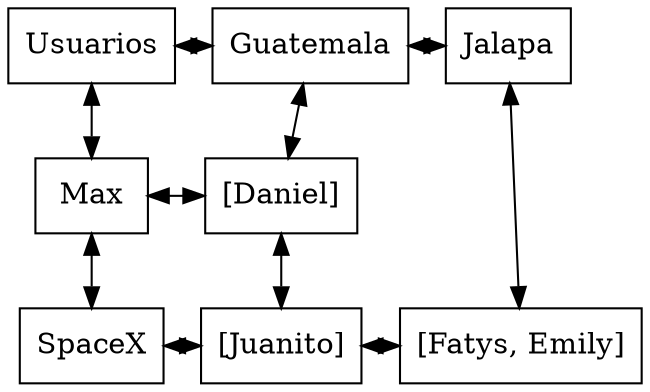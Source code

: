 digraph Matrix {
node[shape = "box"];
"Nodo__"[label = "Usuarios", group="root"];
"Nodo__" -> "Nodo__Guatemala" [dir=both];
"Nodo__" -> "Nodo_Max_" [dir=both];
"Nodo__Guatemala"[label = "Guatemala", group="column"]
"Nodo__Guatemala" -> "Nodo__Jalapa" [dir=both];
"Nodo__Guatemala" -> "Nodo_Max_Guatemala" [dir=both];
"Nodo__Jalapa"[label = "Jalapa", group="column"]
"Nodo__Jalapa" -> "Nodo_SpaceX_Jalapa" [dir=both];
{rank=same; "Nodo__"; "Nodo__Guatemala"; "Nodo__Jalapa"}
"Nodo_Max_"[label = "Max", group="row"]
"Nodo_Max_" -> "Nodo_Max_Guatemala" [dir=both];
"Nodo_Max_" -> "Nodo_SpaceX_" [dir=both];
"Nodo_Max_Guatemala"[label = "[Daniel]"]
"Nodo_Max_Guatemala" -> "Nodo_SpaceX_Guatemala" [dir=both];
{rank=same; "Nodo_Max_"; "Nodo_Max_Guatemala"}
"Nodo_SpaceX_"[label = "SpaceX", group="row"]
"Nodo_SpaceX_" -> "Nodo_SpaceX_Guatemala" [dir=both];
"Nodo_SpaceX_Guatemala"[label = "[Juanito]"]
"Nodo_SpaceX_Guatemala" -> "Nodo_SpaceX_Jalapa" [dir=both];
"Nodo_SpaceX_Jalapa"[label = "[Fatys, Emily]"]
{rank=same; "Nodo_SpaceX_"; "Nodo_SpaceX_Guatemala"; "Nodo_SpaceX_Jalapa"}
}

